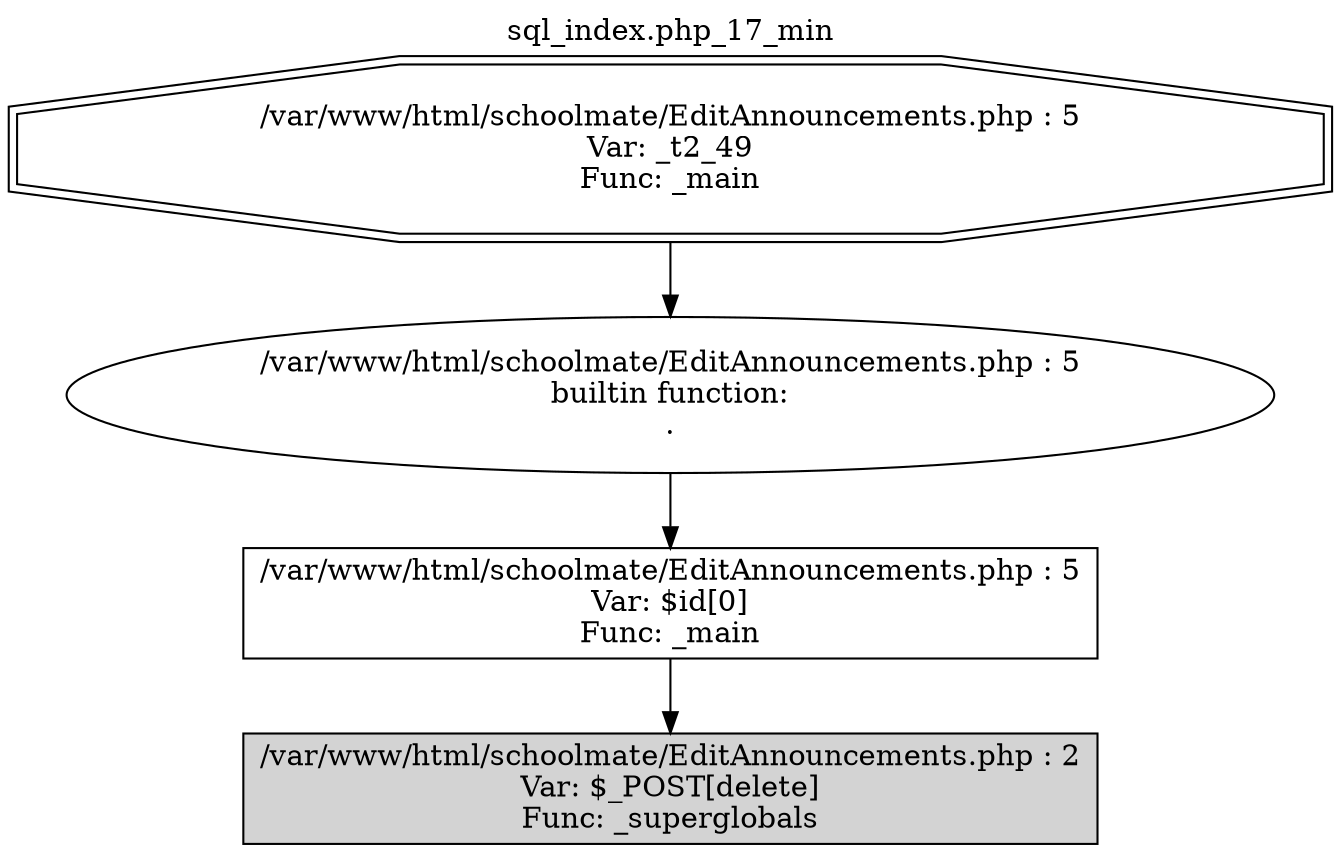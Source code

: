digraph cfg {
  label="sql_index.php_17_min";
  labelloc=t;
  n1 [shape=doubleoctagon, label="/var/www/html/schoolmate/EditAnnouncements.php : 5\nVar: _t2_49\nFunc: _main\n"];
  n2 [shape=ellipse, label="/var/www/html/schoolmate/EditAnnouncements.php : 5\nbuiltin function:\n.\n"];
  n3 [shape=box, label="/var/www/html/schoolmate/EditAnnouncements.php : 5\nVar: $id[0]\nFunc: _main\n"];
  n4 [shape=box, label="/var/www/html/schoolmate/EditAnnouncements.php : 2\nVar: $_POST[delete]\nFunc: _superglobals\n",style=filled];
  n1 -> n2;
  n2 -> n3;
  n3 -> n4;
}
